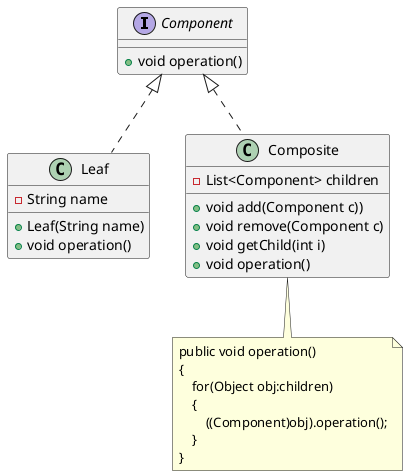 @startuml

interface Component {
  +void operation()
}

class Leaf implements Component {
  -String name

  +Leaf(String name)
  +void operation()
}

class Composite implements Component {
  -List<Component> children

  +void add(Component c))
  +void remove(Component c)
  +void getChild(int i)
  +void operation()
}

note as N
    public void operation()
    {
        for(Object obj:children)
        {
            ((Component)obj).operation();
        }
    }
end note

Composite .. N

@enduml